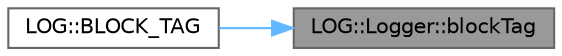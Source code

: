 digraph "LOG::Logger::blockTag"
{
 // LATEX_PDF_SIZE
  bgcolor="transparent";
  edge [fontname=Helvetica,fontsize=10,labelfontname=Helvetica,labelfontsize=10];
  node [fontname=Helvetica,fontsize=10,shape=box,height=0.2,width=0.4];
  rankdir="RL";
  Node1 [id="Node000001",label="LOG::Logger::blockTag",height=0.2,width=0.4,color="gray40", fillcolor="grey60", style="filled", fontcolor="black",tooltip=" "];
  Node1 -> Node2 [id="edge1_Node000001_Node000002",dir="back",color="steelblue1",style="solid",tooltip=" "];
  Node2 [id="Node000002",label="LOG::BLOCK_TAG",height=0.2,width=0.4,color="grey40", fillcolor="white", style="filled",URL="$namespace_l_o_g.html#a45368f04d2851ced6a50cfe31d6b4ab6",tooltip=" "];
}
